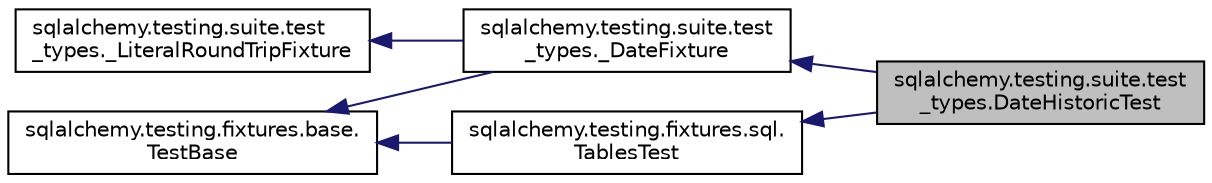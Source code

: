 digraph "sqlalchemy.testing.suite.test_types.DateHistoricTest"
{
 // LATEX_PDF_SIZE
  edge [fontname="Helvetica",fontsize="10",labelfontname="Helvetica",labelfontsize="10"];
  node [fontname="Helvetica",fontsize="10",shape=record];
  rankdir="LR";
  Node1 [label="sqlalchemy.testing.suite.test\l_types.DateHistoricTest",height=0.2,width=0.4,color="black", fillcolor="grey75", style="filled", fontcolor="black",tooltip=" "];
  Node2 -> Node1 [dir="back",color="midnightblue",fontsize="10",style="solid",fontname="Helvetica"];
  Node2 [label="sqlalchemy.testing.suite.test\l_types._DateFixture",height=0.2,width=0.4,color="black", fillcolor="white", style="filled",URL="$classsqlalchemy_1_1testing_1_1suite_1_1test__types_1_1__DateFixture.html",tooltip=" "];
  Node3 -> Node2 [dir="back",color="midnightblue",fontsize="10",style="solid",fontname="Helvetica"];
  Node3 [label="sqlalchemy.testing.suite.test\l_types._LiteralRoundTripFixture",height=0.2,width=0.4,color="black", fillcolor="white", style="filled",URL="$classsqlalchemy_1_1testing_1_1suite_1_1test__types_1_1__LiteralRoundTripFixture.html",tooltip=" "];
  Node4 -> Node2 [dir="back",color="midnightblue",fontsize="10",style="solid",fontname="Helvetica"];
  Node4 [label="sqlalchemy.testing.fixtures.base.\lTestBase",height=0.2,width=0.4,color="black", fillcolor="white", style="filled",URL="$classsqlalchemy_1_1testing_1_1fixtures_1_1base_1_1TestBase.html",tooltip=" "];
  Node5 -> Node1 [dir="back",color="midnightblue",fontsize="10",style="solid",fontname="Helvetica"];
  Node5 [label="sqlalchemy.testing.fixtures.sql.\lTablesTest",height=0.2,width=0.4,color="black", fillcolor="white", style="filled",URL="$classsqlalchemy_1_1testing_1_1fixtures_1_1sql_1_1TablesTest.html",tooltip=" "];
  Node4 -> Node5 [dir="back",color="midnightblue",fontsize="10",style="solid",fontname="Helvetica"];
}
